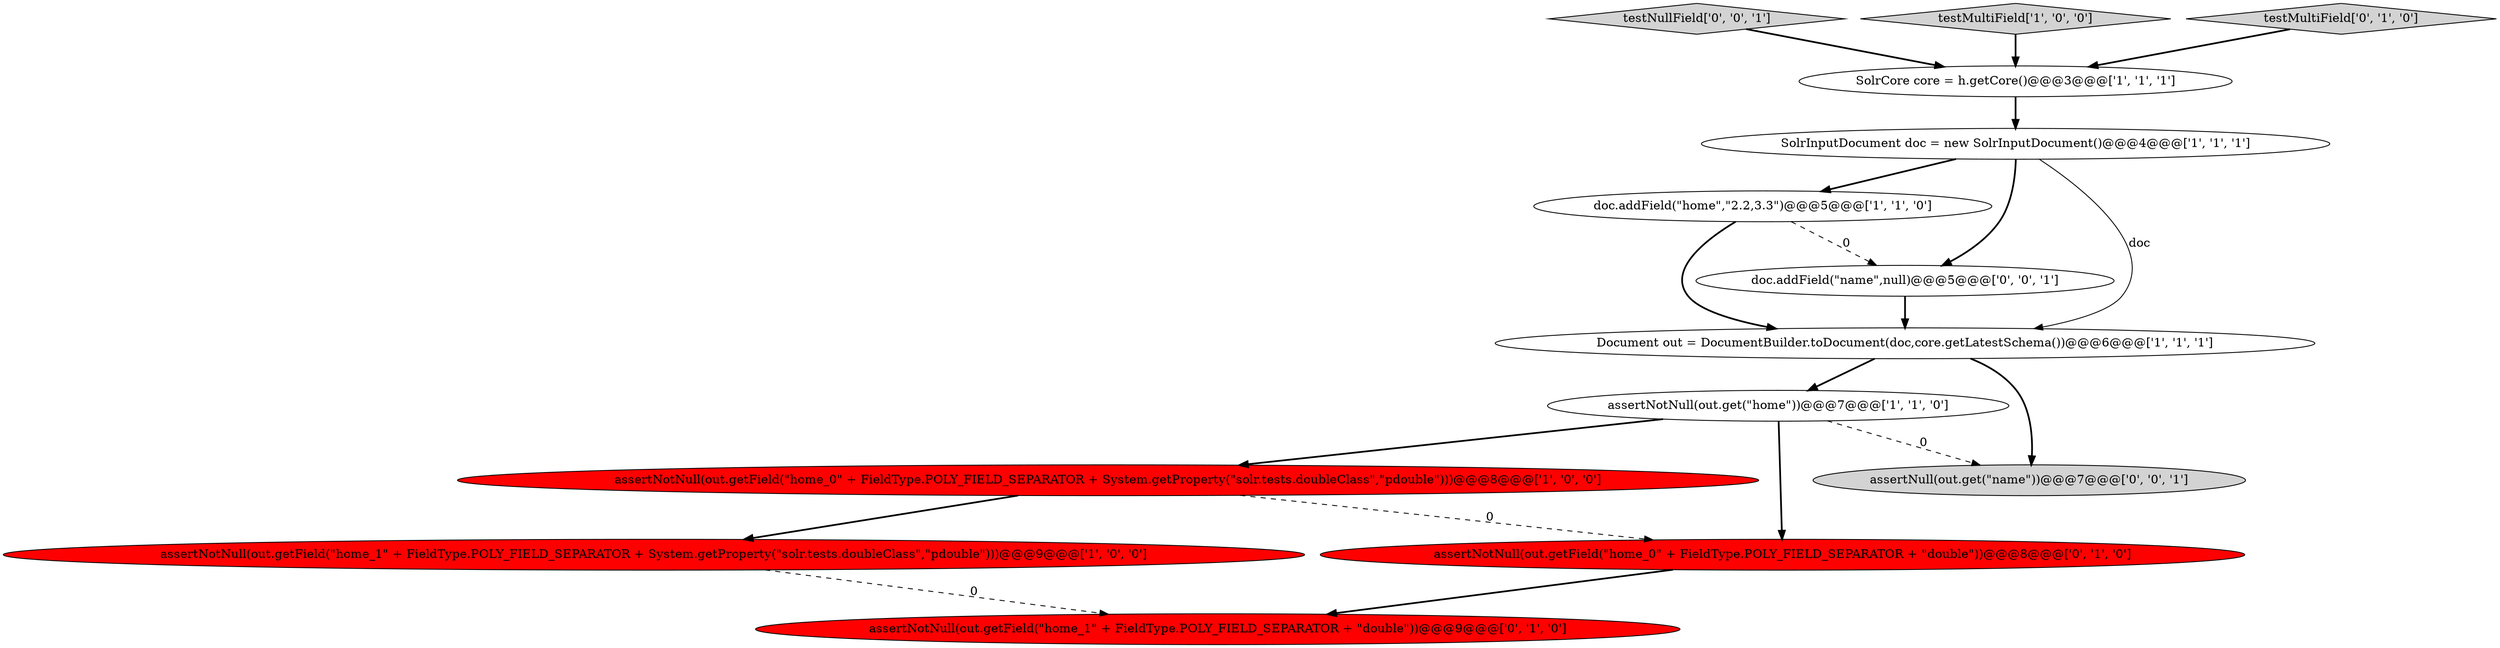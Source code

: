 digraph {
2 [style = filled, label = "assertNotNull(out.getField(\"home_1\" + FieldType.POLY_FIELD_SEPARATOR + System.getProperty(\"solr.tests.doubleClass\",\"pdouble\")))@@@9@@@['1', '0', '0']", fillcolor = red, shape = ellipse image = "AAA1AAABBB1BBB"];
13 [style = filled, label = "testNullField['0', '0', '1']", fillcolor = lightgray, shape = diamond image = "AAA0AAABBB3BBB"];
6 [style = filled, label = "doc.addField(\"home\",\"2.2,3.3\")@@@5@@@['1', '1', '0']", fillcolor = white, shape = ellipse image = "AAA0AAABBB1BBB"];
11 [style = filled, label = "doc.addField(\"name\",null)@@@5@@@['0', '0', '1']", fillcolor = white, shape = ellipse image = "AAA0AAABBB3BBB"];
3 [style = filled, label = "SolrInputDocument doc = new SolrInputDocument()@@@4@@@['1', '1', '1']", fillcolor = white, shape = ellipse image = "AAA0AAABBB1BBB"];
8 [style = filled, label = "assertNotNull(out.getField(\"home_0\" + FieldType.POLY_FIELD_SEPARATOR + \"double\"))@@@8@@@['0', '1', '0']", fillcolor = red, shape = ellipse image = "AAA1AAABBB2BBB"];
5 [style = filled, label = "assertNotNull(out.get(\"home\"))@@@7@@@['1', '1', '0']", fillcolor = white, shape = ellipse image = "AAA0AAABBB1BBB"];
7 [style = filled, label = "testMultiField['1', '0', '0']", fillcolor = lightgray, shape = diamond image = "AAA0AAABBB1BBB"];
0 [style = filled, label = "assertNotNull(out.getField(\"home_0\" + FieldType.POLY_FIELD_SEPARATOR + System.getProperty(\"solr.tests.doubleClass\",\"pdouble\")))@@@8@@@['1', '0', '0']", fillcolor = red, shape = ellipse image = "AAA1AAABBB1BBB"];
1 [style = filled, label = "SolrCore core = h.getCore()@@@3@@@['1', '1', '1']", fillcolor = white, shape = ellipse image = "AAA0AAABBB1BBB"];
9 [style = filled, label = "assertNotNull(out.getField(\"home_1\" + FieldType.POLY_FIELD_SEPARATOR + \"double\"))@@@9@@@['0', '1', '0']", fillcolor = red, shape = ellipse image = "AAA1AAABBB2BBB"];
4 [style = filled, label = "Document out = DocumentBuilder.toDocument(doc,core.getLatestSchema())@@@6@@@['1', '1', '1']", fillcolor = white, shape = ellipse image = "AAA0AAABBB1BBB"];
10 [style = filled, label = "testMultiField['0', '1', '0']", fillcolor = lightgray, shape = diamond image = "AAA0AAABBB2BBB"];
12 [style = filled, label = "assertNull(out.get(\"name\"))@@@7@@@['0', '0', '1']", fillcolor = lightgray, shape = ellipse image = "AAA0AAABBB3BBB"];
1->3 [style = bold, label=""];
3->11 [style = bold, label=""];
4->12 [style = bold, label=""];
0->8 [style = dashed, label="0"];
6->4 [style = bold, label=""];
3->6 [style = bold, label=""];
5->8 [style = bold, label=""];
11->4 [style = bold, label=""];
6->11 [style = dashed, label="0"];
5->12 [style = dashed, label="0"];
7->1 [style = bold, label=""];
5->0 [style = bold, label=""];
10->1 [style = bold, label=""];
2->9 [style = dashed, label="0"];
4->5 [style = bold, label=""];
13->1 [style = bold, label=""];
3->4 [style = solid, label="doc"];
0->2 [style = bold, label=""];
8->9 [style = bold, label=""];
}
